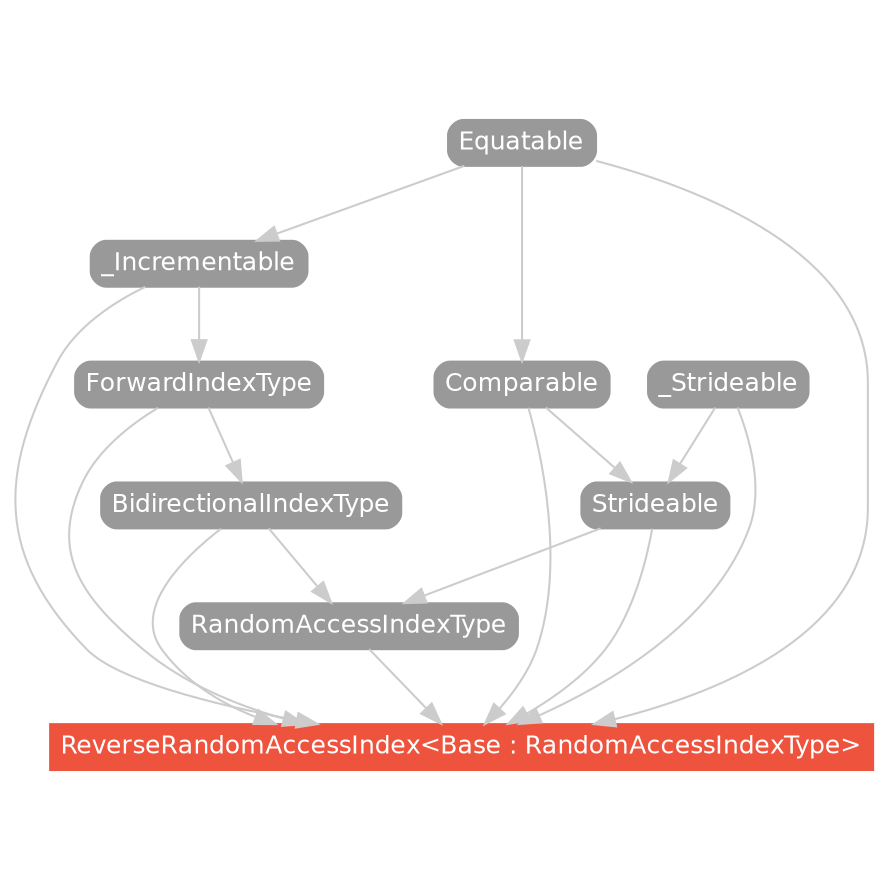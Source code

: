 strict digraph "ReverseRandomAccessIndex<Base : RandomAccessIndexType> - Type Hierarchy - SwiftDoc.org" {
    pad="0.1,0.8"
    node [shape=box, style="filled,rounded", color="#999999", fillcolor="#999999", fontcolor=white, fontname=Helvetica, fontnames="Helvetica,sansserif", fontsize=12, margin="0.07,0.05", height="0.3"]
    edge [color="#cccccc"]
    "BidirectionalIndexType" [URL="/protocol/BidirectionalIndexType/"]
    "Comparable" [URL="/protocol/Comparable/"]
    "Equatable" [URL="/protocol/Equatable/"]
    "ForwardIndexType" [URL="/protocol/ForwardIndexType/"]
    "RandomAccessIndexType" [URL="/protocol/RandomAccessIndexType/"]
    "ReverseRandomAccessIndex<Base : RandomAccessIndexType>" [URL="/type/ReverseRandomAccessIndex/", style="filled", fillcolor="#ee543d", color="#ee543d"]
    "Strideable" [URL="/protocol/Strideable/"]
    "_Incrementable" [URL="/protocol/_Incrementable/"]
    "_Strideable" [URL="/protocol/_Strideable/"]    "ForwardIndexType" -> "ReverseRandomAccessIndex<Base : RandomAccessIndexType>"
    "_Incrementable" -> "ReverseRandomAccessIndex<Base : RandomAccessIndexType>"
    "Equatable" -> "ReverseRandomAccessIndex<Base : RandomAccessIndexType>"
    "RandomAccessIndexType" -> "ReverseRandomAccessIndex<Base : RandomAccessIndexType>"
    "BidirectionalIndexType" -> "ReverseRandomAccessIndex<Base : RandomAccessIndexType>"
    "Strideable" -> "ReverseRandomAccessIndex<Base : RandomAccessIndexType>"
    "Comparable" -> "ReverseRandomAccessIndex<Base : RandomAccessIndexType>"
    "_Strideable" -> "ReverseRandomAccessIndex<Base : RandomAccessIndexType>"
    "_Incrementable" -> "ForwardIndexType"
    "Equatable" -> "_Incrementable"
    "Equatable" -> "_Incrementable"
    "BidirectionalIndexType" -> "RandomAccessIndexType"
    "Strideable" -> "RandomAccessIndexType"
    "ForwardIndexType" -> "BidirectionalIndexType"
    "_Incrementable" -> "ForwardIndexType"
    "Equatable" -> "_Incrementable"
    "Comparable" -> "Strideable"
    "_Strideable" -> "Strideable"
    "Equatable" -> "Comparable"
    "ForwardIndexType" -> "BidirectionalIndexType"
    "_Incrementable" -> "ForwardIndexType"
    "Equatable" -> "_Incrementable"
    "Comparable" -> "Strideable"
    "_Strideable" -> "Strideable"
    "Equatable" -> "Comparable"
    "Equatable" -> "Comparable"
    subgraph Types {
        rank = max; "ReverseRandomAccessIndex<Base : RandomAccessIndexType>";
    }
}